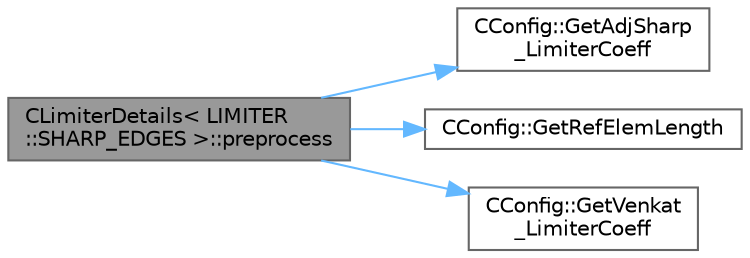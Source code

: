 digraph "CLimiterDetails&lt; LIMITER::SHARP_EDGES &gt;::preprocess"
{
 // LATEX_PDF_SIZE
  bgcolor="transparent";
  edge [fontname=Helvetica,fontsize=10,labelfontname=Helvetica,labelfontsize=10];
  node [fontname=Helvetica,fontsize=10,shape=box,height=0.2,width=0.4];
  rankdir="LR";
  Node1 [id="Node000001",label="CLimiterDetails\< LIMITER\l::SHARP_EDGES \>::preprocess",height=0.2,width=0.4,color="gray40", fillcolor="grey60", style="filled", fontcolor="black",tooltip="Store the reference lenght based eps^2 parameter."];
  Node1 -> Node2 [id="edge1_Node000001_Node000002",color="steelblue1",style="solid",tooltip=" "];
  Node2 [id="Node000002",label="CConfig::GetAdjSharp\l_LimiterCoeff",height=0.2,width=0.4,color="grey40", fillcolor="white", style="filled",URL="$classCConfig.html#ac421daafab2ffc8171aba0a05ce017ab",tooltip="Get the value of sharp edge limiter."];
  Node1 -> Node3 [id="edge2_Node000001_Node000003",color="steelblue1",style="solid",tooltip=" "];
  Node3 [id="Node000003",label="CConfig::GetRefElemLength",height=0.2,width=0.4,color="grey40", fillcolor="white", style="filled",URL="$classCConfig.html#a7c7b4b489dcb3b505c091de0ae300891",tooltip="Get the reference element length for computing the slope limiting epsilon."];
  Node1 -> Node4 [id="edge3_Node000001_Node000004",color="steelblue1",style="solid",tooltip=" "];
  Node4 [id="Node000004",label="CConfig::GetVenkat\l_LimiterCoeff",height=0.2,width=0.4,color="grey40", fillcolor="white", style="filled",URL="$classCConfig.html#a3bd1de6bcb6cd7062816341b0d956459",tooltip="Get the value of limiter coefficient."];
}
